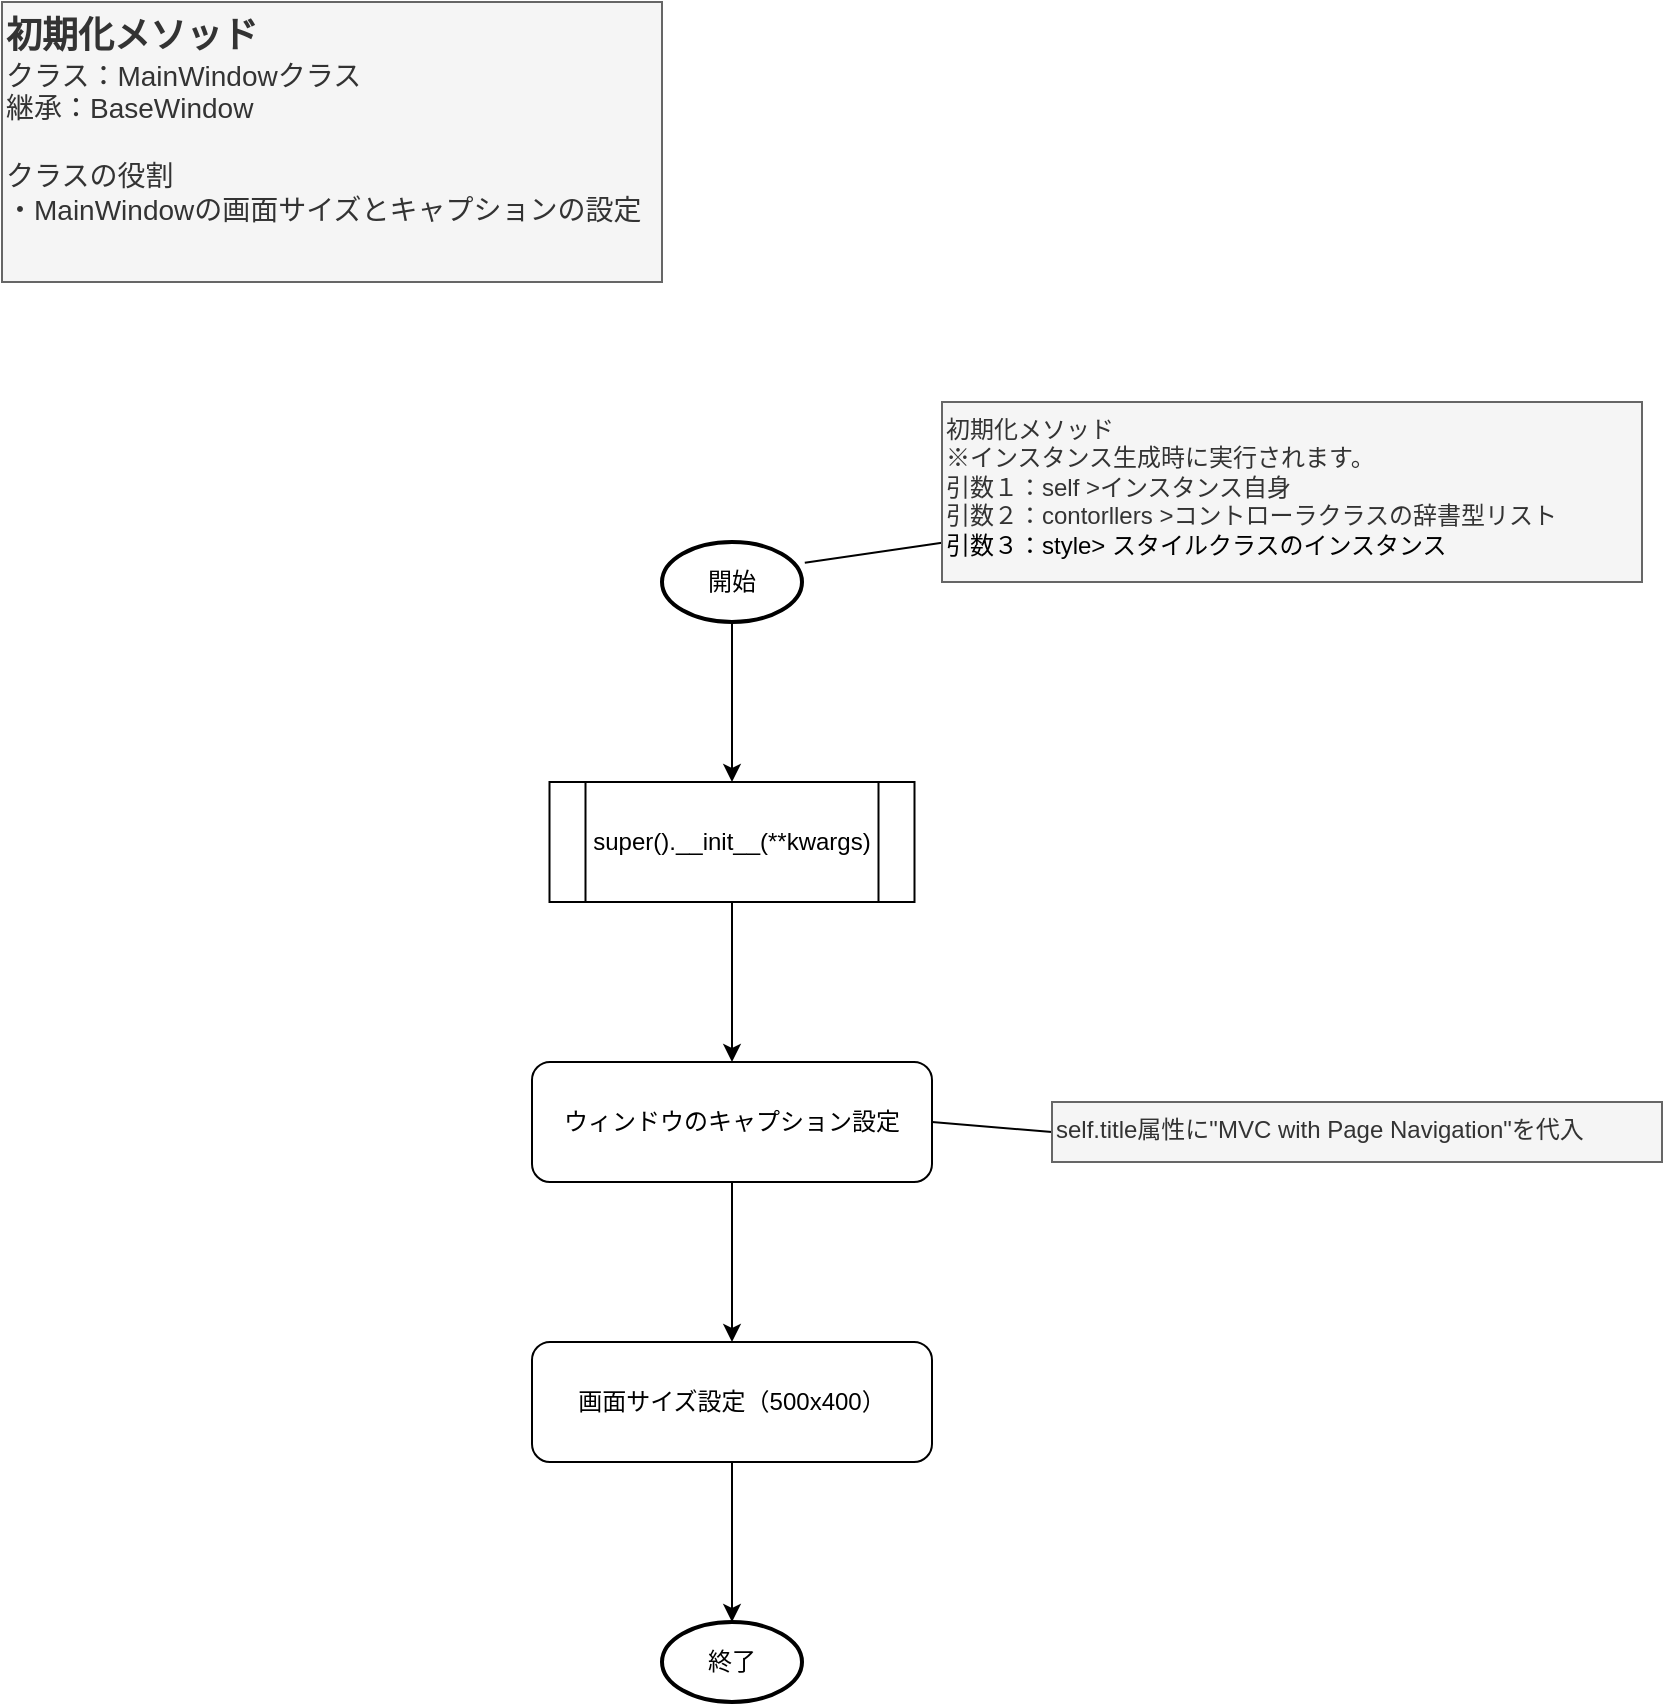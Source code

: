 <mxfile pages="2">
    <diagram id="C5RBs43oDa-KdzZeNtuy" name="__init__(MainViewクラス)">
        <mxGraphModel dx="1046" dy="804" grid="1" gridSize="10" guides="1" tooltips="1" connect="1" arrows="1" fold="1" page="1" pageScale="1" pageWidth="827" pageHeight="1169" math="0" shadow="0">
            <root>
                <mxCell id="WIyWlLk6GJQsqaUBKTNV-0"/>
                <mxCell id="WIyWlLk6GJQsqaUBKTNV-1" parent="WIyWlLk6GJQsqaUBKTNV-0"/>
                <mxCell id="G7ehIpi2Qg5XLF-rP-gx-34" value="" style="edgeStyle=orthogonalEdgeStyle;rounded=0;orthogonalLoop=1;jettySize=auto;html=1;" parent="WIyWlLk6GJQsqaUBKTNV-1" source="2BLb2fvxrPAkToGqMFL2-0" edge="1">
                    <mxGeometry relative="1" as="geometry">
                        <mxPoint x="385" y="420" as="targetPoint"/>
                    </mxGeometry>
                </mxCell>
                <mxCell id="2BLb2fvxrPAkToGqMFL2-0" value="開始" style="strokeWidth=2;html=1;shape=mxgraph.flowchart.start_1;whiteSpace=wrap;" parent="WIyWlLk6GJQsqaUBKTNV-1" vertex="1">
                    <mxGeometry x="350" y="300" width="70" height="40" as="geometry"/>
                </mxCell>
                <mxCell id="2BLb2fvxrPAkToGqMFL2-1" style="rounded=0;orthogonalLoop=1;jettySize=auto;html=1;entryX=1.02;entryY=0.26;entryDx=0;entryDy=0;endArrow=none;endFill=0;entryPerimeter=0;" parent="WIyWlLk6GJQsqaUBKTNV-1" source="2BLb2fvxrPAkToGqMFL2-2" target="2BLb2fvxrPAkToGqMFL2-0" edge="1">
                    <mxGeometry relative="1" as="geometry">
                        <mxPoint x="425" y="330" as="targetPoint"/>
                    </mxGeometry>
                </mxCell>
                <mxCell id="2BLb2fvxrPAkToGqMFL2-2" value="&lt;div&gt;初期化メソッド&lt;/div&gt;&lt;div&gt;※インスタンス生成時に実行されます。&lt;/div&gt;&lt;div&gt;引数１：self &amp;gt;インスタンス自身&lt;/div&gt;&lt;div&gt;引数２：contorllers &amp;gt;コントローラクラスの辞書型リスト&lt;/div&gt;&lt;div&gt;&lt;font color=&quot;#000000&quot;&gt;引数３：style&amp;gt; スタイルクラスのインスタンス&lt;/font&gt;&lt;/div&gt;&lt;div&gt;&lt;br&gt;&lt;/div&gt;" style="text;html=1;align=left;verticalAlign=top;whiteSpace=wrap;rounded=0;fillColor=#f5f5f5;fontColor=#333333;strokeColor=#666666;" parent="WIyWlLk6GJQsqaUBKTNV-1" vertex="1">
                    <mxGeometry x="490" y="230" width="350" height="90" as="geometry"/>
                </mxCell>
                <mxCell id="2BLb2fvxrPAkToGqMFL2-8" value="" style="edgeStyle=orthogonalEdgeStyle;rounded=0;orthogonalLoop=1;jettySize=auto;html=1;" parent="WIyWlLk6GJQsqaUBKTNV-1" edge="1">
                    <mxGeometry relative="1" as="geometry">
                        <mxPoint x="380" y="500" as="targetPoint"/>
                    </mxGeometry>
                </mxCell>
                <mxCell id="2BLb2fvxrPAkToGqMFL2-13" value="" style="edgeStyle=orthogonalEdgeStyle;rounded=0;orthogonalLoop=1;jettySize=auto;html=1;" parent="WIyWlLk6GJQsqaUBKTNV-1" edge="1">
                    <mxGeometry relative="1" as="geometry">
                        <mxPoint x="380" y="640" as="targetPoint"/>
                    </mxGeometry>
                </mxCell>
                <mxCell id="2BLb2fvxrPAkToGqMFL2-21" value="&lt;b style=&quot;&quot;&gt;&lt;font style=&quot;&quot;&gt;&lt;font style=&quot;font-size: 18px;&quot;&gt;初期化メソッド&lt;/font&gt;&lt;/font&gt;&lt;/b&gt;&lt;div&gt;&lt;font style=&quot;font-size: 14px;&quot;&gt;クラス：MainWindowクラス&lt;/font&gt;&lt;/div&gt;&lt;div&gt;&lt;div style=&quot;font-size: 14px;&quot;&gt;&lt;font style=&quot;font-size: 14px;&quot;&gt;継承：BaseWindow&lt;/font&gt;&lt;/div&gt;&lt;/div&gt;&lt;div style=&quot;font-size: 14px;&quot;&gt;&lt;font style=&quot;font-size: 14px;&quot;&gt;&lt;br&gt;&lt;/font&gt;&lt;/div&gt;&lt;div style=&quot;font-size: 14px;&quot;&gt;クラスの役割&lt;/div&gt;&lt;div style=&quot;font-size: 14px;&quot;&gt;・MainWindowの画面サイズとキャプションの設定&lt;/div&gt;" style="text;html=1;align=left;verticalAlign=top;whiteSpace=wrap;rounded=0;fillColor=#f5f5f5;fontColor=#333333;strokeColor=#666666;" parent="WIyWlLk6GJQsqaUBKTNV-1" vertex="1">
                    <mxGeometry x="20" y="30" width="330" height="140" as="geometry"/>
                </mxCell>
                <mxCell id="0" value="終了" style="strokeWidth=2;html=1;shape=mxgraph.flowchart.start_1;whiteSpace=wrap;" vertex="1" parent="WIyWlLk6GJQsqaUBKTNV-1">
                    <mxGeometry x="350" y="840" width="70" height="40" as="geometry"/>
                </mxCell>
                <mxCell id="9" value="" style="edgeStyle=orthogonalEdgeStyle;rounded=0;orthogonalLoop=1;jettySize=auto;html=1;" edge="1" parent="WIyWlLk6GJQsqaUBKTNV-1" source="10" target="16">
                    <mxGeometry relative="1" as="geometry"/>
                </mxCell>
                <mxCell id="10" value="ウィンドウのキャプション設定" style="rounded=1;whiteSpace=wrap;html=1;" vertex="1" parent="WIyWlLk6GJQsqaUBKTNV-1">
                    <mxGeometry x="285" y="560" width="200" height="60" as="geometry"/>
                </mxCell>
                <mxCell id="11" style="rounded=0;orthogonalLoop=1;jettySize=auto;html=1;entryX=1;entryY=0.5;entryDx=0;entryDy=0;endArrow=none;endFill=0;exitX=0;exitY=0.5;exitDx=0;exitDy=0;" edge="1" parent="WIyWlLk6GJQsqaUBKTNV-1" source="12" target="10">
                    <mxGeometry relative="1" as="geometry"/>
                </mxCell>
                <mxCell id="12" value="self.title属性に&quot;MVC with Page Navigation&quot;を代入" style="text;html=1;align=left;verticalAlign=top;whiteSpace=wrap;rounded=0;fillColor=#f5f5f5;fontColor=#333333;strokeColor=#666666;" vertex="1" parent="WIyWlLk6GJQsqaUBKTNV-1">
                    <mxGeometry x="545" y="580" width="305" height="30" as="geometry"/>
                </mxCell>
                <mxCell id="15" value="" style="edgeStyle=orthogonalEdgeStyle;rounded=0;orthogonalLoop=1;jettySize=auto;html=1;" edge="1" parent="WIyWlLk6GJQsqaUBKTNV-1" source="16">
                    <mxGeometry relative="1" as="geometry">
                        <mxPoint x="385" y="840" as="targetPoint"/>
                    </mxGeometry>
                </mxCell>
                <mxCell id="16" value="画面サイズ設定（500x400）" style="rounded=1;whiteSpace=wrap;html=1;" vertex="1" parent="WIyWlLk6GJQsqaUBKTNV-1">
                    <mxGeometry x="285" y="700" width="200" height="60" as="geometry"/>
                </mxCell>
                <mxCell id="21" value="" style="edgeStyle=none;html=1;" edge="1" parent="WIyWlLk6GJQsqaUBKTNV-1" source="20">
                    <mxGeometry relative="1" as="geometry">
                        <mxPoint x="385" y="560" as="targetPoint"/>
                    </mxGeometry>
                </mxCell>
                <mxCell id="20" value="super().__init__(**kwargs)" style="shape=process;whiteSpace=wrap;html=1;backgroundOutline=1;" vertex="1" parent="WIyWlLk6GJQsqaUBKTNV-1">
                    <mxGeometry x="293.75" y="420" width="182.5" height="60" as="geometry"/>
                </mxCell>
            </root>
        </mxGraphModel>
    </diagram>
    <diagram name="Ver1.0.0__init__(MainViewクラス)のコピー" id="0rBND-eUWmTRl9AOBk8t">
        <mxGraphModel dx="1036" dy="606" grid="1" gridSize="10" guides="1" tooltips="1" connect="1" arrows="1" fold="1" page="1" pageScale="1" pageWidth="827" pageHeight="1169" math="0" shadow="0">
            <root>
                <mxCell id="GJvaPOyET6ufOetawxjG-0"/>
                <mxCell id="GJvaPOyET6ufOetawxjG-1" parent="GJvaPOyET6ufOetawxjG-0"/>
                <mxCell id="GJvaPOyET6ufOetawxjG-2" value="開始" style="strokeWidth=2;html=1;shape=mxgraph.flowchart.start_1;whiteSpace=wrap;" parent="GJvaPOyET6ufOetawxjG-1" vertex="1">
                    <mxGeometry x="350" y="300" width="70" height="40" as="geometry"/>
                </mxCell>
                <mxCell id="GJvaPOyET6ufOetawxjG-3" style="rounded=0;orthogonalLoop=1;jettySize=auto;html=1;entryX=1.02;entryY=0.26;entryDx=0;entryDy=0;endArrow=none;endFill=0;entryPerimeter=0;" parent="GJvaPOyET6ufOetawxjG-1" source="GJvaPOyET6ufOetawxjG-4" target="GJvaPOyET6ufOetawxjG-2" edge="1">
                    <mxGeometry relative="1" as="geometry">
                        <mxPoint x="425" y="330" as="targetPoint"/>
                    </mxGeometry>
                </mxCell>
                <mxCell id="GJvaPOyET6ufOetawxjG-4" value="&lt;div&gt;初期化メソッド&lt;/div&gt;&lt;div&gt;※インスタンス生成時に実行されます。&lt;/div&gt;&lt;div&gt;引数１：self &amp;gt;インスタンス自身&lt;/div&gt;&lt;div&gt;&lt;font color=&quot;#0066cc&quot;&gt;引数2：pages &amp;gt;Pageクラスの配列　←削除&lt;/font&gt;&lt;/div&gt;&lt;div&gt;引数3：contorllers &amp;gt;コントローラクラスの辞書型リスト&lt;/div&gt;&lt;div&gt;&lt;br&gt;&lt;/div&gt;" style="text;html=1;align=left;verticalAlign=top;whiteSpace=wrap;rounded=0;fillColor=#f5f5f5;fontColor=#333333;strokeColor=#666666;" parent="GJvaPOyET6ufOetawxjG-1" vertex="1">
                    <mxGeometry x="490" y="230" width="305" height="90" as="geometry"/>
                </mxCell>
                <mxCell id="GJvaPOyET6ufOetawxjG-5" value="" style="edgeStyle=orthogonalEdgeStyle;rounded=0;orthogonalLoop=1;jettySize=auto;html=1;" parent="GJvaPOyET6ufOetawxjG-1" edge="1">
                    <mxGeometry relative="1" as="geometry">
                        <mxPoint x="380" y="500" as="targetPoint"/>
                    </mxGeometry>
                </mxCell>
                <mxCell id="GJvaPOyET6ufOetawxjG-6" value="&lt;div&gt;インポートモジュール（実装で使用したもの）&lt;/div&gt;&lt;div&gt;&lt;div&gt;import customtkinter as ctk　＞ UI作成モジュール&lt;/div&gt;&lt;div&gt;from style_manager import StyleManager ＞ スタイル定義クラス(static)&lt;/div&gt;&lt;div&gt;from pages import BasePage ＞ Pageの抽象クラス&lt;/div&gt;&lt;div&gt;from typing import Any ＞ 型ヒントで使用&lt;/div&gt;&lt;/div&gt;" style="text;html=1;align=left;verticalAlign=top;whiteSpace=wrap;rounded=0;fillColor=#f5f5f5;fontColor=#333333;strokeColor=#666666;" parent="GJvaPOyET6ufOetawxjG-1" vertex="1">
                    <mxGeometry x="450" y="30" width="400" height="100" as="geometry"/>
                </mxCell>
                <mxCell id="GJvaPOyET6ufOetawxjG-7" value="" style="edgeStyle=orthogonalEdgeStyle;rounded=0;orthogonalLoop=1;jettySize=auto;html=1;" parent="GJvaPOyET6ufOetawxjG-1" edge="1">
                    <mxGeometry relative="1" as="geometry">
                        <mxPoint x="380" y="640" as="targetPoint"/>
                    </mxGeometry>
                </mxCell>
                <mxCell id="GJvaPOyET6ufOetawxjG-8" style="rounded=0;orthogonalLoop=1;jettySize=auto;html=1;entryX=1;entryY=0.25;entryDx=0;entryDy=0;exitX=-0.006;exitY=0.387;exitDx=0;exitDy=0;exitPerimeter=0;endArrow=none;endFill=0;" parent="GJvaPOyET6ufOetawxjG-1" source="GJvaPOyET6ufOetawxjG-9" target="GJvaPOyET6ufOetawxjG-21" edge="1">
                    <mxGeometry relative="1" as="geometry">
                        <mxPoint x="515" y="170" as="targetPoint"/>
                    </mxGeometry>
                </mxCell>
                <mxCell id="GJvaPOyET6ufOetawxjG-9" value="&lt;div&gt;カラーテーマ指定&lt;/div&gt;&lt;div&gt;ダークモード：黒基調のウィジェット&lt;/div&gt;&lt;div&gt;ブルー：デフォルトカラー（ボタンなどの色）&lt;/div&gt;" style="text;html=1;align=left;verticalAlign=top;whiteSpace=wrap;rounded=0;fillColor=#f5f5f5;fontColor=#333333;strokeColor=#666666;" parent="GJvaPOyET6ufOetawxjG-1" vertex="1">
                    <mxGeometry x="545" y="440" width="305" height="60" as="geometry"/>
                </mxCell>
                <mxCell id="GJvaPOyET6ufOetawxjG-10" value="" style="edgeStyle=orthogonalEdgeStyle;rounded=0;orthogonalLoop=1;jettySize=auto;html=1;" parent="GJvaPOyET6ufOetawxjG-1" edge="1">
                    <mxGeometry relative="1" as="geometry">
                        <mxPoint x="385" y="340" as="sourcePoint"/>
                        <mxPoint x="385" y="420" as="targetPoint"/>
                    </mxGeometry>
                </mxCell>
                <mxCell id="GJvaPOyET6ufOetawxjG-11" value="" style="edgeStyle=orthogonalEdgeStyle;rounded=0;orthogonalLoop=1;jettySize=auto;html=1;" parent="GJvaPOyET6ufOetawxjG-1" edge="1">
                    <mxGeometry relative="1" as="geometry">
                        <mxPoint x="385" y="480" as="sourcePoint"/>
                        <mxPoint x="385" y="560" as="targetPoint"/>
                    </mxGeometry>
                </mxCell>
                <mxCell id="GJvaPOyET6ufOetawxjG-12" style="rounded=0;orthogonalLoop=1;jettySize=auto;html=1;entryX=1;entryY=0.25;entryDx=0;entryDy=0;endArrow=none;endFill=0;" parent="GJvaPOyET6ufOetawxjG-1" source="GJvaPOyET6ufOetawxjG-13" target="GJvaPOyET6ufOetawxjG-20" edge="1">
                    <mxGeometry relative="1" as="geometry">
                        <mxPoint x="515" y="310" as="targetPoint"/>
                    </mxGeometry>
                </mxCell>
                <mxCell id="GJvaPOyET6ufOetawxjG-13" value="グリッドレイアウト設定&lt;div&gt;0行目に設置された要素を縦いっぱいに広げる&lt;/div&gt;&lt;div&gt;0&lt;span style=&quot;background-color: initial;&quot;&gt;列目に設置された要素を横いっぱいに広げる&lt;/span&gt;&lt;/div&gt;" style="text;html=1;align=left;verticalAlign=top;whiteSpace=wrap;rounded=0;fillColor=#f5f5f5;fontColor=#333333;strokeColor=#666666;" parent="GJvaPOyET6ufOetawxjG-1" vertex="1">
                    <mxGeometry x="545" y="580" width="305" height="60" as="geometry"/>
                </mxCell>
                <mxCell id="GJvaPOyET6ufOetawxjG-14" value="" style="edgeStyle=orthogonalEdgeStyle;rounded=0;orthogonalLoop=1;jettySize=auto;html=1;" parent="GJvaPOyET6ufOetawxjG-1" target="GJvaPOyET6ufOetawxjG-17" edge="1">
                    <mxGeometry relative="1" as="geometry">
                        <mxPoint x="385" y="620" as="sourcePoint"/>
                    </mxGeometry>
                </mxCell>
                <mxCell id="GJvaPOyET6ufOetawxjG-15" value="&lt;b style=&quot;&quot;&gt;&lt;font style=&quot;&quot;&gt;&lt;font style=&quot;font-size: 18px;&quot;&gt;初期化メソッド&lt;/font&gt;&lt;/font&gt;&lt;/b&gt;&lt;div&gt;&lt;font style=&quot;font-size: 14px;&quot;&gt;クラス：MainViewクラス&lt;/font&gt;&lt;/div&gt;&lt;div&gt;&lt;div style=&quot;font-size: 14px;&quot;&gt;&lt;font style=&quot;font-size: 14px;&quot;&gt;継承：ctk.CTk &amp;gt; ウィンドウクラス&lt;/font&gt;&lt;/div&gt;&lt;/div&gt;" style="text;html=1;align=left;verticalAlign=top;whiteSpace=wrap;rounded=0;fillColor=#f5f5f5;fontColor=#333333;strokeColor=#666666;" parent="GJvaPOyET6ufOetawxjG-1" vertex="1">
                    <mxGeometry x="20" y="30" width="290" height="70" as="geometry"/>
                </mxCell>
                <mxCell id="GJvaPOyET6ufOetawxjG-16" value="" style="edgeStyle=orthogonalEdgeStyle;rounded=0;orthogonalLoop=1;jettySize=auto;html=1;" parent="GJvaPOyET6ufOetawxjG-1" source="GJvaPOyET6ufOetawxjG-17" target="GJvaPOyET6ufOetawxjG-23" edge="1">
                    <mxGeometry relative="1" as="geometry"/>
                </mxCell>
                <mxCell id="GJvaPOyET6ufOetawxjG-17" value="ウィンドウのキャプション設定" style="rounded=1;whiteSpace=wrap;html=1;" parent="GJvaPOyET6ufOetawxjG-1" vertex="1">
                    <mxGeometry x="285" y="700" width="200" height="60" as="geometry"/>
                </mxCell>
                <mxCell id="GJvaPOyET6ufOetawxjG-18" style="rounded=0;orthogonalLoop=1;jettySize=auto;html=1;entryX=1;entryY=0.5;entryDx=0;entryDy=0;endArrow=none;endFill=0;exitX=0;exitY=0.5;exitDx=0;exitDy=0;" parent="GJvaPOyET6ufOetawxjG-1" source="GJvaPOyET6ufOetawxjG-19" target="GJvaPOyET6ufOetawxjG-17" edge="1">
                    <mxGeometry relative="1" as="geometry"/>
                </mxCell>
                <mxCell id="GJvaPOyET6ufOetawxjG-19" value="self.title属性に&quot;MVC with Page Navigation&quot;を代入" style="text;html=1;align=left;verticalAlign=top;whiteSpace=wrap;rounded=0;fillColor=#f5f5f5;fontColor=#333333;strokeColor=#666666;" parent="GJvaPOyET6ufOetawxjG-1" vertex="1">
                    <mxGeometry x="545" y="720" width="305" height="30" as="geometry"/>
                </mxCell>
                <mxCell id="GJvaPOyET6ufOetawxjG-20" value="グリッドレイアウト設定" style="rounded=1;whiteSpace=wrap;html=1;" parent="GJvaPOyET6ufOetawxjG-1" vertex="1">
                    <mxGeometry x="290" y="560" width="200" height="60" as="geometry"/>
                </mxCell>
                <mxCell id="GJvaPOyET6ufOetawxjG-21" value="カラーテーマ設定" style="rounded=1;whiteSpace=wrap;html=1;" parent="GJvaPOyET6ufOetawxjG-1" vertex="1">
                    <mxGeometry x="285" y="420" width="200" height="60" as="geometry"/>
                </mxCell>
                <mxCell id="GJvaPOyET6ufOetawxjG-22" value="" style="edgeStyle=orthogonalEdgeStyle;rounded=0;orthogonalLoop=1;jettySize=auto;html=1;" parent="GJvaPOyET6ufOetawxjG-1" source="GJvaPOyET6ufOetawxjG-23" target="GJvaPOyET6ufOetawxjG-25" edge="1">
                    <mxGeometry relative="1" as="geometry"/>
                </mxCell>
                <mxCell id="GJvaPOyET6ufOetawxjG-23" value="画面サイズ設定（1000x550）" style="rounded=1;whiteSpace=wrap;html=1;" parent="GJvaPOyET6ufOetawxjG-1" vertex="1">
                    <mxGeometry x="285" y="840" width="200" height="60" as="geometry"/>
                </mxCell>
                <mxCell id="GJvaPOyET6ufOetawxjG-24" value="" style="edgeStyle=orthogonalEdgeStyle;rounded=0;orthogonalLoop=1;jettySize=auto;html=1;" parent="GJvaPOyET6ufOetawxjG-1" source="GJvaPOyET6ufOetawxjG-25" target="GJvaPOyET6ufOetawxjG-27" edge="1">
                    <mxGeometry relative="1" as="geometry"/>
                </mxCell>
                <mxCell id="GJvaPOyET6ufOetawxjG-25" value="空の辞書型配列を定義&lt;div&gt;(Pageクラス格納用)&lt;/div&gt;" style="rounded=1;whiteSpace=wrap;html=1;" parent="GJvaPOyET6ufOetawxjG-1" vertex="1">
                    <mxGeometry x="285" y="980" width="200" height="60" as="geometry"/>
                </mxCell>
                <mxCell id="GJvaPOyET6ufOetawxjG-26" value="" style="edgeStyle=orthogonalEdgeStyle;rounded=0;orthogonalLoop=1;jettySize=auto;html=1;fontColor=#0066CC;" parent="GJvaPOyET6ufOetawxjG-1" source="GJvaPOyET6ufOetawxjG-27" edge="1">
                    <mxGeometry relative="1" as="geometry">
                        <mxPoint x="385" y="1260" as="targetPoint"/>
                    </mxGeometry>
                </mxCell>
                <mxCell id="GJvaPOyET6ufOetawxjG-27" value="ループ開始" style="strokeWidth=2;html=1;shape=mxgraph.flowchart.loop_limit;whiteSpace=wrap;fontColor=#0066CC;" parent="GJvaPOyET6ufOetawxjG-1" vertex="1">
                    <mxGeometry x="305" y="1120" width="160" height="60" as="geometry"/>
                </mxCell>
                <mxCell id="GJvaPOyET6ufOetawxjG-28" value="引数2：pages配列分ループ" style="text;html=1;align=left;verticalAlign=top;whiteSpace=wrap;rounded=0;fillColor=#f5f5f5;fontColor=#0066CC;strokeColor=#666666;" parent="GJvaPOyET6ufOetawxjG-1" vertex="1">
                    <mxGeometry x="522" y="1120" width="158" height="30" as="geometry"/>
                </mxCell>
                <mxCell id="GJvaPOyET6ufOetawxjG-29" style="rounded=0;orthogonalLoop=1;jettySize=auto;html=1;entryX=1;entryY=0.5;entryDx=0;entryDy=0;entryPerimeter=0;endArrow=none;endFill=0;fontColor=#0066CC;" parent="GJvaPOyET6ufOetawxjG-1" source="GJvaPOyET6ufOetawxjG-28" target="GJvaPOyET6ufOetawxjG-27" edge="1">
                    <mxGeometry relative="1" as="geometry"/>
                </mxCell>
                <mxCell id="GJvaPOyET6ufOetawxjG-30" value="" style="edgeStyle=orthogonalEdgeStyle;rounded=0;orthogonalLoop=1;jettySize=auto;html=1;fontColor=#0066CC;" parent="GJvaPOyET6ufOetawxjG-1" source="GJvaPOyET6ufOetawxjG-31" target="GJvaPOyET6ufOetawxjG-33" edge="1">
                    <mxGeometry relative="1" as="geometry"/>
                </mxCell>
                <mxCell id="GJvaPOyET6ufOetawxjG-31" value="引数2：pagesから取り出した&lt;div&gt;クラス名（文字列）を取得&lt;/div&gt;" style="rounded=1;whiteSpace=wrap;html=1;fontColor=#0066CC;" parent="GJvaPOyET6ufOetawxjG-1" vertex="1">
                    <mxGeometry x="285" y="1260" width="200" height="60" as="geometry"/>
                </mxCell>
                <mxCell id="GJvaPOyET6ufOetawxjG-32" value="" style="edgeStyle=orthogonalEdgeStyle;rounded=0;orthogonalLoop=1;jettySize=auto;html=1;fontColor=#0066CC;" parent="GJvaPOyET6ufOetawxjG-1" source="GJvaPOyET6ufOetawxjG-33" target="GJvaPOyET6ufOetawxjG-37" edge="1">
                    <mxGeometry relative="1" as="geometry"/>
                </mxCell>
                <mxCell id="GJvaPOyET6ufOetawxjG-33" value="引数2：pagesから取り出した&lt;div&gt;クラスのインスタンス生成&lt;/div&gt;" style="rounded=1;whiteSpace=wrap;html=1;fontColor=#0066CC;" parent="GJvaPOyET6ufOetawxjG-1" vertex="1">
                    <mxGeometry x="285" y="1400" width="200" height="60" as="geometry"/>
                </mxCell>
                <mxCell id="GJvaPOyET6ufOetawxjG-34" style="rounded=0;orthogonalLoop=1;jettySize=auto;html=1;endArrow=none;endFill=0;fontColor=#0066CC;" parent="GJvaPOyET6ufOetawxjG-1" source="GJvaPOyET6ufOetawxjG-35" target="GJvaPOyET6ufOetawxjG-33" edge="1">
                    <mxGeometry relative="1" as="geometry"/>
                </mxCell>
                <mxCell id="GJvaPOyET6ufOetawxjG-35" value="引数１：master=self　＞MainViewクラス&lt;div&gt;引数２：controllers=controllers ＞引数３(&lt;span style=&quot;background-color: initial;&quot;&gt;コントローラクラスの辞書型リスト)&lt;/span&gt;&lt;/div&gt;&lt;div&gt;&lt;span style=&quot;background-color: initial;&quot;&gt;引数３：辞書形式のStyleMangerクラスの&lt;/span&gt;&lt;span style=&quot;background-color: initial;&quot;&gt;transparent_frameを渡す。&lt;/span&gt;&lt;/div&gt;" style="text;html=1;align=left;verticalAlign=top;whiteSpace=wrap;rounded=0;fillColor=#f5f5f5;fontColor=#0066CC;strokeColor=#666666;" parent="GJvaPOyET6ufOetawxjG-1" vertex="1">
                    <mxGeometry x="545" y="1390" width="445" height="60" as="geometry"/>
                </mxCell>
                <mxCell id="GJvaPOyET6ufOetawxjG-36" value="" style="edgeStyle=orthogonalEdgeStyle;rounded=0;orthogonalLoop=1;jettySize=auto;html=1;fontColor=#0066CC;" parent="GJvaPOyET6ufOetawxjG-1" source="GJvaPOyET6ufOetawxjG-37" target="GJvaPOyET6ufOetawxjG-39" edge="1">
                    <mxGeometry relative="1" as="geometry"/>
                </mxCell>
                <mxCell id="GJvaPOyET6ufOetawxjG-37" value="空の辞書型配列のクラス名をキーにに生成したインスタンスを代入" style="rounded=1;whiteSpace=wrap;html=1;fontColor=#0066CC;" parent="GJvaPOyET6ufOetawxjG-1" vertex="1">
                    <mxGeometry x="285" y="1540" width="200" height="60" as="geometry"/>
                </mxCell>
                <mxCell id="GJvaPOyET6ufOetawxjG-38" value="" style="edgeStyle=orthogonalEdgeStyle;rounded=0;orthogonalLoop=1;jettySize=auto;html=1;fontColor=#0066CC;" parent="GJvaPOyET6ufOetawxjG-1" source="GJvaPOyET6ufOetawxjG-39" target="GJvaPOyET6ufOetawxjG-43" edge="1">
                    <mxGeometry relative="1" as="geometry"/>
                </mxCell>
                <mxCell id="GJvaPOyET6ufOetawxjG-39" value="生成したクラスをself.gridメソッド&lt;div&gt;で配置&lt;/div&gt;" style="rounded=1;whiteSpace=wrap;html=1;fontColor=#0066CC;" parent="GJvaPOyET6ufOetawxjG-1" vertex="1">
                    <mxGeometry x="285" y="1680" width="200" height="60" as="geometry"/>
                </mxCell>
                <mxCell id="GJvaPOyET6ufOetawxjG-40" style="rounded=0;orthogonalLoop=1;jettySize=auto;html=1;entryX=1;entryY=0.5;entryDx=0;entryDy=0;endArrow=none;endFill=0;fontColor=#0066CC;" parent="GJvaPOyET6ufOetawxjG-1" source="GJvaPOyET6ufOetawxjG-41" target="GJvaPOyET6ufOetawxjG-39" edge="1">
                    <mxGeometry relative="1" as="geometry"/>
                </mxCell>
                <mxCell id="GJvaPOyET6ufOetawxjG-41" value="引数１：row=0 ＞0行目へ配置&lt;div&gt;引数２：column=0 ＞&lt;span style=&quot;background-color: initial;&quot;&gt;0列目へ配置&lt;/span&gt;&lt;/div&gt;&lt;div&gt;&lt;span style=&quot;background-color: initial;&quot;&gt;引数３：&lt;/span&gt;&lt;span style=&quot;background-color: initial;&quot;&gt;sticky=&quot;nsew&quot; ＞ 配置したクラスを全方向へ広げる&lt;/span&gt;&lt;/div&gt;" style="text;html=1;align=left;verticalAlign=top;whiteSpace=wrap;rounded=0;fillColor=#f5f5f5;fontColor=#0066CC;strokeColor=#666666;" parent="GJvaPOyET6ufOetawxjG-1" vertex="1">
                    <mxGeometry x="545" y="1650" width="445" height="60" as="geometry"/>
                </mxCell>
                <mxCell id="GJvaPOyET6ufOetawxjG-42" value="" style="edgeStyle=orthogonalEdgeStyle;rounded=0;orthogonalLoop=1;jettySize=auto;html=1;" parent="GJvaPOyET6ufOetawxjG-1" source="GJvaPOyET6ufOetawxjG-43" target="GJvaPOyET6ufOetawxjG-44" edge="1">
                    <mxGeometry relative="1" as="geometry"/>
                </mxCell>
                <mxCell id="GJvaPOyET6ufOetawxjG-43" value="ループ終了" style="strokeWidth=2;html=1;shape=mxgraph.flowchart.loop_limit;whiteSpace=wrap;direction=west;fontColor=#0066CC;" parent="GJvaPOyET6ufOetawxjG-1" vertex="1">
                    <mxGeometry x="305" y="1820" width="160" height="60" as="geometry"/>
                </mxCell>
                <mxCell id="GJvaPOyET6ufOetawxjG-44" value="終了" style="strokeWidth=2;html=1;shape=mxgraph.flowchart.start_1;whiteSpace=wrap;" parent="GJvaPOyET6ufOetawxjG-1" vertex="1">
                    <mxGeometry x="350" y="1960" width="70" height="40" as="geometry"/>
                </mxCell>
                <mxCell id="Hq5eqEDDtSDcSJgGznY8-0" value="&lt;div&gt;&lt;b&gt;&lt;font color=&quot;#0066cc&quot; style=&quot;font-size: 14px;&quot;&gt;※青：削除&lt;/font&gt;&lt;/b&gt;&lt;/div&gt;" style="text;html=1;align=left;verticalAlign=top;whiteSpace=wrap;rounded=0;fillColor=none;fontColor=#333333;strokeColor=#666666;" vertex="1" parent="GJvaPOyET6ufOetawxjG-1">
                    <mxGeometry x="175" y="200" width="110" height="30" as="geometry"/>
                </mxCell>
            </root>
        </mxGraphModel>
    </diagram>
</mxfile>
